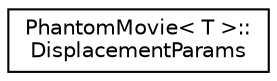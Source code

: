 digraph "Graphical Class Hierarchy"
{
  edge [fontname="Helvetica",fontsize="10",labelfontname="Helvetica",labelfontsize="10"];
  node [fontname="Helvetica",fontsize="10",shape=record];
  rankdir="LR";
  Node0 [label="PhantomMovie\< T \>::\lDisplacementParams",height=0.2,width=0.4,color="black", fillcolor="white", style="filled",URL="$structPhantomMovie_1_1DisplacementParams.html"];
}
